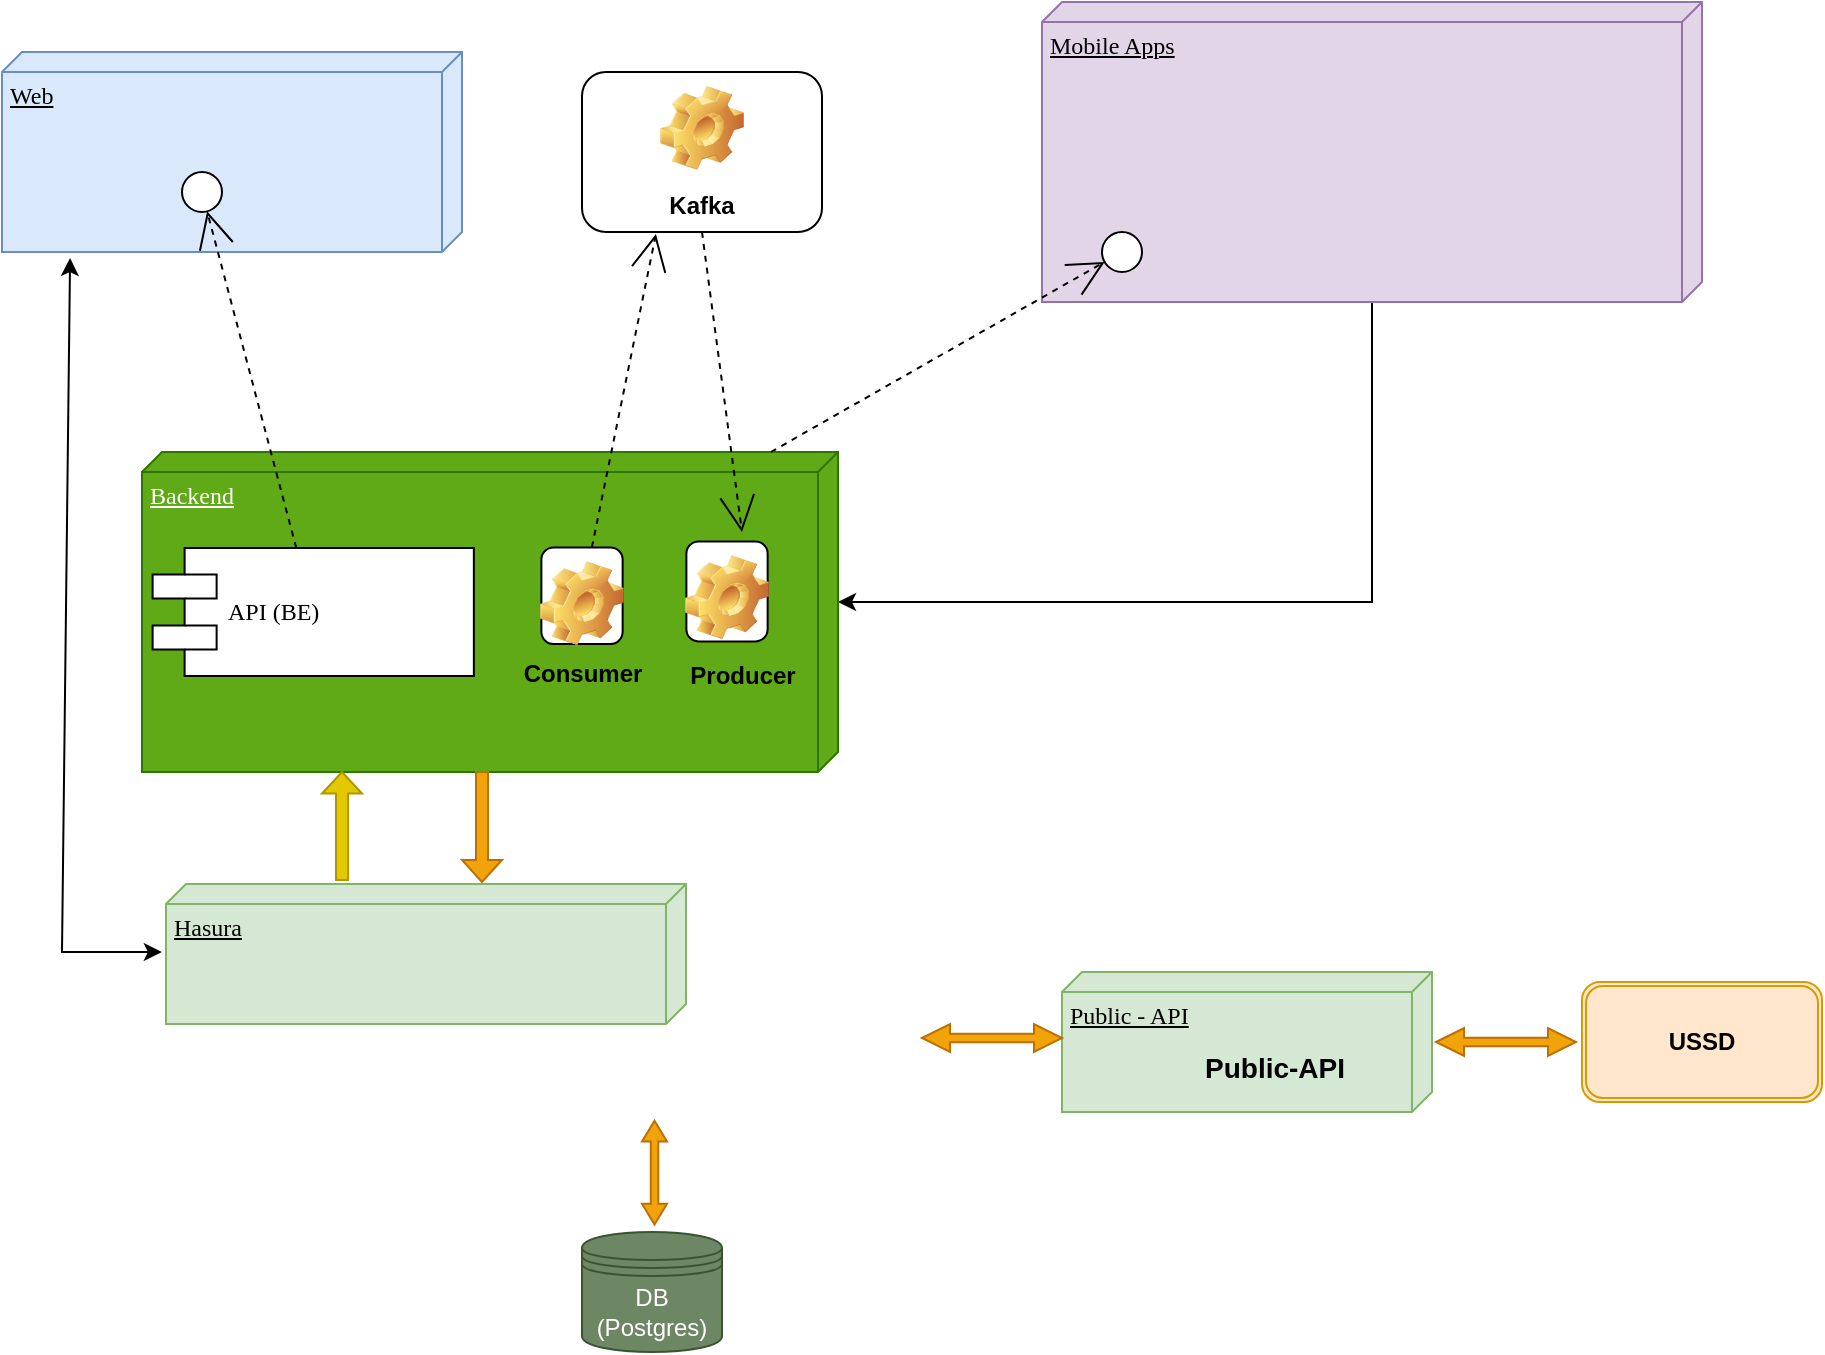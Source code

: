 <mxfile version="22.1.20" type="github">
  <diagram name="Page-1" id="5f0bae14-7c28-e335-631c-24af17079c00">
    <mxGraphModel dx="1434" dy="792" grid="1" gridSize="10" guides="1" tooltips="1" connect="1" arrows="1" fold="1" page="1" pageScale="1" pageWidth="1100" pageHeight="850" background="none" math="0" shadow="0">
      <root>
        <mxCell id="0" />
        <mxCell id="1" parent="0" />
        <mxCell id="39150e848f15840c-1" value="Web" style="verticalAlign=top;align=left;spacingTop=8;spacingLeft=2;spacingRight=12;shape=cube;size=10;direction=south;fontStyle=4;html=1;rounded=0;shadow=0;comic=0;labelBackgroundColor=none;strokeWidth=1;fontFamily=Verdana;fontSize=12;fillColor=#dae8fc;strokeColor=#6c8ebf;" parent="1" vertex="1">
          <mxGeometry x="40" y="30" width="230" height="100" as="geometry" />
        </mxCell>
        <mxCell id="DGS6xpSLE92FE0c8NjT5-15" style="edgeStyle=orthogonalEdgeStyle;rounded=0;orthogonalLoop=1;jettySize=auto;html=1;entryX=0;entryY=0;entryDx=75;entryDy=0;entryPerimeter=0;" edge="1" parent="1" source="39150e848f15840c-2" target="39150e848f15840c-3">
          <mxGeometry relative="1" as="geometry">
            <mxPoint x="690" y="400" as="targetPoint" />
            <Array as="points">
              <mxPoint x="725" y="305" />
            </Array>
          </mxGeometry>
        </mxCell>
        <mxCell id="39150e848f15840c-2" value="Mobile Apps" style="verticalAlign=top;align=left;spacingTop=8;spacingLeft=2;spacingRight=12;shape=cube;size=10;direction=south;fontStyle=4;html=1;rounded=0;shadow=0;comic=0;labelBackgroundColor=none;strokeWidth=1;fontFamily=Verdana;fontSize=12;fillColor=#e1d5e7;strokeColor=#9673a6;" parent="1" vertex="1">
          <mxGeometry x="560" y="5" width="330" height="150" as="geometry" />
        </mxCell>
        <mxCell id="39150e848f15840c-6" value="" style="ellipse;whiteSpace=wrap;html=1;rounded=0;shadow=0;comic=0;labelBackgroundColor=none;strokeWidth=1;fontFamily=Verdana;fontSize=12;align=center;" parent="1" vertex="1">
          <mxGeometry x="130" y="90" width="20" height="20" as="geometry" />
        </mxCell>
        <mxCell id="39150e848f15840c-9" value="" style="ellipse;whiteSpace=wrap;html=1;rounded=0;shadow=0;comic=0;labelBackgroundColor=none;strokeWidth=1;fontFamily=Verdana;fontSize=12;align=center;" parent="1" vertex="1">
          <mxGeometry x="590" y="120" width="20" height="20" as="geometry" />
        </mxCell>
        <mxCell id="30EmhshtBAR26avfVBTr-1" value="Hasura" style="verticalAlign=top;align=left;spacingTop=8;spacingLeft=2;spacingRight=12;shape=cube;size=10;direction=south;fontStyle=4;html=1;rounded=0;shadow=0;comic=0;labelBackgroundColor=none;strokeWidth=1;fontFamily=Verdana;fontSize=12;fillColor=#d5e8d4;strokeColor=#82b366;" parent="1" vertex="1">
          <mxGeometry x="122" y="446" width="260" height="70" as="geometry" />
        </mxCell>
        <mxCell id="30EmhshtBAR26avfVBTr-3" value="DB (Postgres)" style="shape=datastore;whiteSpace=wrap;html=1;fillColor=#6d8764;fontColor=#ffffff;strokeColor=#3A5431;" parent="1" vertex="1">
          <mxGeometry x="330" y="620" width="70" height="60" as="geometry" />
        </mxCell>
        <mxCell id="30EmhshtBAR26avfVBTr-8" value="" style="group" parent="1" vertex="1" connectable="0">
          <mxGeometry x="110" y="230" width="348" height="160" as="geometry" />
        </mxCell>
        <mxCell id="39150e848f15840c-3" value="Backend" style="verticalAlign=top;align=left;spacingTop=8;spacingLeft=2;spacingRight=12;shape=cube;size=10;direction=south;fontStyle=4;html=1;rounded=0;shadow=0;comic=0;labelBackgroundColor=none;strokeWidth=1;fontFamily=Verdana;fontSize=12;fillColor=#60a917;strokeColor=#2D7600;fontColor=#ffffff;" parent="30EmhshtBAR26avfVBTr-8" vertex="1">
          <mxGeometry width="348" height="160" as="geometry" />
        </mxCell>
        <mxCell id="39150e848f15840c-10" value="API (BE)" style="shape=component;align=left;spacingLeft=36;rounded=0;shadow=0;comic=0;labelBackgroundColor=none;strokeWidth=1;fontFamily=Verdana;fontSize=12;html=1;" parent="30EmhshtBAR26avfVBTr-8" vertex="1">
          <mxGeometry x="5.308" y="48" width="160.615" height="64" as="geometry" />
        </mxCell>
        <mxCell id="DGS6xpSLE92FE0c8NjT5-3" value="" style="group" vertex="1" connectable="0" parent="30EmhshtBAR26avfVBTr-8">
          <mxGeometry x="260" y="44.69" width="65" height="80.31" as="geometry" />
        </mxCell>
        <mxCell id="DGS6xpSLE92FE0c8NjT5-1" value="" style="label;whiteSpace=wrap;html=1;align=center;verticalAlign=bottom;spacingLeft=0;spacingBottom=4;imageAlign=center;imageVerticalAlign=top;image=img/clipart/Gear_128x128.png" vertex="1" parent="DGS6xpSLE92FE0c8NjT5-3">
          <mxGeometry x="12.19" width="40.63" height="50" as="geometry" />
        </mxCell>
        <mxCell id="DGS6xpSLE92FE0c8NjT5-2" value="&lt;b&gt;Producer&lt;/b&gt;" style="text;html=1;align=center;verticalAlign=middle;resizable=0;points=[];autosize=1;strokeColor=none;fillColor=none;" vertex="1" parent="DGS6xpSLE92FE0c8NjT5-3">
          <mxGeometry y="52.617" width="80" height="30" as="geometry" />
        </mxCell>
        <mxCell id="DGS6xpSLE92FE0c8NjT5-9" value="" style="group" vertex="1" connectable="0" parent="30EmhshtBAR26avfVBTr-8">
          <mxGeometry x="180" y="47.69" width="80" height="78.314" as="geometry" />
        </mxCell>
        <mxCell id="DGS6xpSLE92FE0c8NjT5-6" value="" style="label;whiteSpace=wrap;html=1;align=center;verticalAlign=bottom;spacingLeft=0;spacingBottom=4;imageAlign=center;imageVerticalAlign=top;image=img/clipart/Gear_128x128.png" vertex="1" parent="DGS6xpSLE92FE0c8NjT5-9">
          <mxGeometry x="19.69" width="40.63" height="48.31" as="geometry" />
        </mxCell>
        <mxCell id="DGS6xpSLE92FE0c8NjT5-7" value="&lt;b&gt;Consumer&lt;/b&gt;" style="text;html=1;align=center;verticalAlign=middle;resizable=0;points=[];autosize=1;strokeColor=none;fillColor=none;" vertex="1" parent="DGS6xpSLE92FE0c8NjT5-9">
          <mxGeometry y="48.314" width="80" height="30" as="geometry" />
        </mxCell>
        <mxCell id="30EmhshtBAR26avfVBTr-10" value="" style="group" parent="1" vertex="1" connectable="0">
          <mxGeometry x="570" y="490" width="185" height="70" as="geometry" />
        </mxCell>
        <mxCell id="30EmhshtBAR26avfVBTr-7" value="Public - API" style="verticalAlign=top;align=left;spacingTop=8;spacingLeft=2;spacingRight=12;shape=cube;size=10;direction=south;fontStyle=4;html=1;rounded=0;shadow=0;comic=0;labelBackgroundColor=none;strokeWidth=1;fontFamily=Verdana;fontSize=12;fillColor=#d5e8d4;strokeColor=#82b366;" parent="30EmhshtBAR26avfVBTr-10" vertex="1">
          <mxGeometry width="185" height="70" as="geometry" />
        </mxCell>
        <mxCell id="30EmhshtBAR26avfVBTr-9" value="&lt;font style=&quot;font-size: 14px;&quot;&gt;Public-API&lt;/font&gt;" style="text;strokeColor=none;fillColor=none;html=1;fontSize=24;fontStyle=1;verticalAlign=middle;align=center;" parent="30EmhshtBAR26avfVBTr-10" vertex="1">
          <mxGeometry x="61.667" y="25" width="88.095" height="40" as="geometry" />
        </mxCell>
        <mxCell id="30EmhshtBAR26avfVBTr-5" value="" style="shape=singleArrow;direction=north;whiteSpace=wrap;html=1;fillColor=#e3c800;fontColor=#000000;strokeColor=#B09500;" parent="1" vertex="1">
          <mxGeometry x="200" y="390" width="20" height="54" as="geometry" />
        </mxCell>
        <mxCell id="30EmhshtBAR26avfVBTr-6" value="" style="shape=singleArrow;direction=south;whiteSpace=wrap;html=1;fillColor=#f0a30a;fontColor=#000000;strokeColor=#BD7000;" parent="1" vertex="1">
          <mxGeometry x="270" y="390" width="20" height="55" as="geometry" />
        </mxCell>
        <mxCell id="30EmhshtBAR26avfVBTr-19" value="" style="shape=doubleArrow;whiteSpace=wrap;html=1;fillColor=#f0a30a;fontColor=#000000;strokeColor=#BD7000;" parent="1" vertex="1">
          <mxGeometry x="500" y="516" width="70" height="14" as="geometry" />
        </mxCell>
        <mxCell id="30EmhshtBAR26avfVBTr-23" value="" style="shape=doubleArrow;whiteSpace=wrap;html=1;fillColor=#f0a30a;fontColor=#000000;strokeColor=#BD7000;rotation=90;" parent="1" vertex="1">
          <mxGeometry x="340.32" y="584.06" width="51.88" height="12.5" as="geometry" />
        </mxCell>
        <mxCell id="30EmhshtBAR26avfVBTr-26" value="&lt;b&gt;USSD&lt;/b&gt;" style="shape=ext;double=1;rounded=1;whiteSpace=wrap;html=1;fillColor=#ffe6cc;strokeColor=#d79b00;" parent="1" vertex="1">
          <mxGeometry x="830" y="495" width="120" height="60" as="geometry" />
        </mxCell>
        <mxCell id="30EmhshtBAR26avfVBTr-27" value="" style="shape=doubleArrow;whiteSpace=wrap;html=1;fillColor=#f0a30a;fontColor=#000000;strokeColor=#BD7000;" parent="1" vertex="1">
          <mxGeometry x="757" y="518" width="70" height="14" as="geometry" />
        </mxCell>
        <mxCell id="30EmhshtBAR26avfVBTr-31" value="Kafka" style="label;whiteSpace=wrap;html=1;align=center;verticalAlign=bottom;spacingLeft=0;spacingBottom=4;imageAlign=center;imageVerticalAlign=top;image=img/clipart/Gear_128x128.png" parent="1" vertex="1">
          <mxGeometry x="330.0" y="40" width="120" height="80" as="geometry" />
        </mxCell>
        <mxCell id="30EmhshtBAR26avfVBTr-34" value="" style="endArrow=classic;startArrow=classic;html=1;rounded=0;entryX=1.03;entryY=0.852;entryDx=0;entryDy=0;entryPerimeter=0;exitX=0.486;exitY=1.008;exitDx=0;exitDy=0;exitPerimeter=0;" parent="1" source="30EmhshtBAR26avfVBTr-1" target="39150e848f15840c-1" edge="1">
          <mxGeometry width="50" height="50" relative="1" as="geometry">
            <mxPoint x="74" y="480" as="sourcePoint" />
            <mxPoint x="50" y="250" as="targetPoint" />
            <Array as="points">
              <mxPoint x="70" y="480" />
            </Array>
          </mxGeometry>
        </mxCell>
        <mxCell id="39150e848f15840c-11" style="edgeStyle=none;rounded=0;html=1;dashed=1;labelBackgroundColor=none;startArrow=none;startFill=0;startSize=8;endArrow=open;endFill=0;endSize=16;fontFamily=Verdana;fontSize=12;" parent="1" source="39150e848f15840c-10" target="39150e848f15840c-6" edge="1">
          <mxGeometry relative="1" as="geometry" />
        </mxCell>
        <mxCell id="39150e848f15840c-12" style="edgeStyle=none;rounded=0;html=1;dashed=1;labelBackgroundColor=none;startArrow=none;startFill=0;startSize=8;endArrow=open;endFill=0;endSize=16;fontFamily=Verdana;fontSize=12;" parent="1" source="39150e848f15840c-3" target="39150e848f15840c-9" edge="1">
          <mxGeometry relative="1" as="geometry" />
        </mxCell>
        <mxCell id="DGS6xpSLE92FE0c8NjT5-10" style="edgeStyle=none;rounded=0;html=1;dashed=1;labelBackgroundColor=none;startArrow=none;startFill=0;startSize=8;endArrow=open;endFill=0;endSize=16;fontFamily=Verdana;fontSize=12;entryX=0.308;entryY=1.013;entryDx=0;entryDy=0;entryPerimeter=0;" edge="1" parent="1" source="DGS6xpSLE92FE0c8NjT5-6" target="30EmhshtBAR26avfVBTr-31">
          <mxGeometry relative="1" as="geometry">
            <mxPoint x="305.32" y="258" as="sourcePoint" />
            <mxPoint x="340.32" y="100" as="targetPoint" />
          </mxGeometry>
        </mxCell>
        <mxCell id="DGS6xpSLE92FE0c8NjT5-11" style="edgeStyle=none;rounded=0;html=1;dashed=1;labelBackgroundColor=none;startArrow=none;startFill=0;startSize=8;endArrow=open;endFill=0;endSize=16;fontFamily=Verdana;fontSize=12;exitX=0.5;exitY=1;exitDx=0;exitDy=0;" edge="1" parent="1" source="30EmhshtBAR26avfVBTr-31">
          <mxGeometry relative="1" as="geometry">
            <mxPoint x="520" y="280" as="sourcePoint" />
            <mxPoint x="410" y="270" as="targetPoint" />
          </mxGeometry>
        </mxCell>
      </root>
    </mxGraphModel>
  </diagram>
</mxfile>
